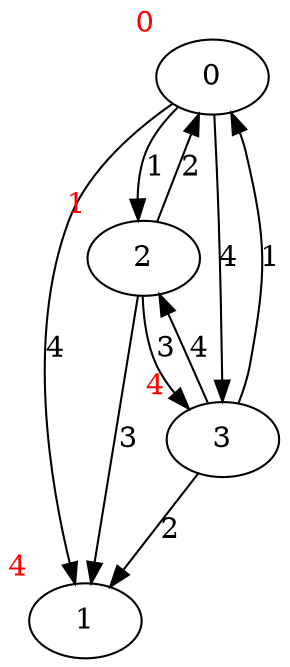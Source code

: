digraph G {
"0" [xlabel=<<font color="red">0</font>>];
"1" [xlabel=<<font color="red">4</font>>];
"2" [xlabel=<<font color="red">1</font>>];
"3" [xlabel=<<font color="red">4</font>>];
"0" -> "1" [label="4"];
"0" -> "2" [label="1"];
"0" -> "3" [label="4"];
"2" -> "0" [label="2"];
"2" -> "1" [label="3"];
"2" -> "3" [label="3"];
"3" -> "0" [label="1"];
"3" -> "1" [label="2"];
"3" -> "2" [label="4"];
}
